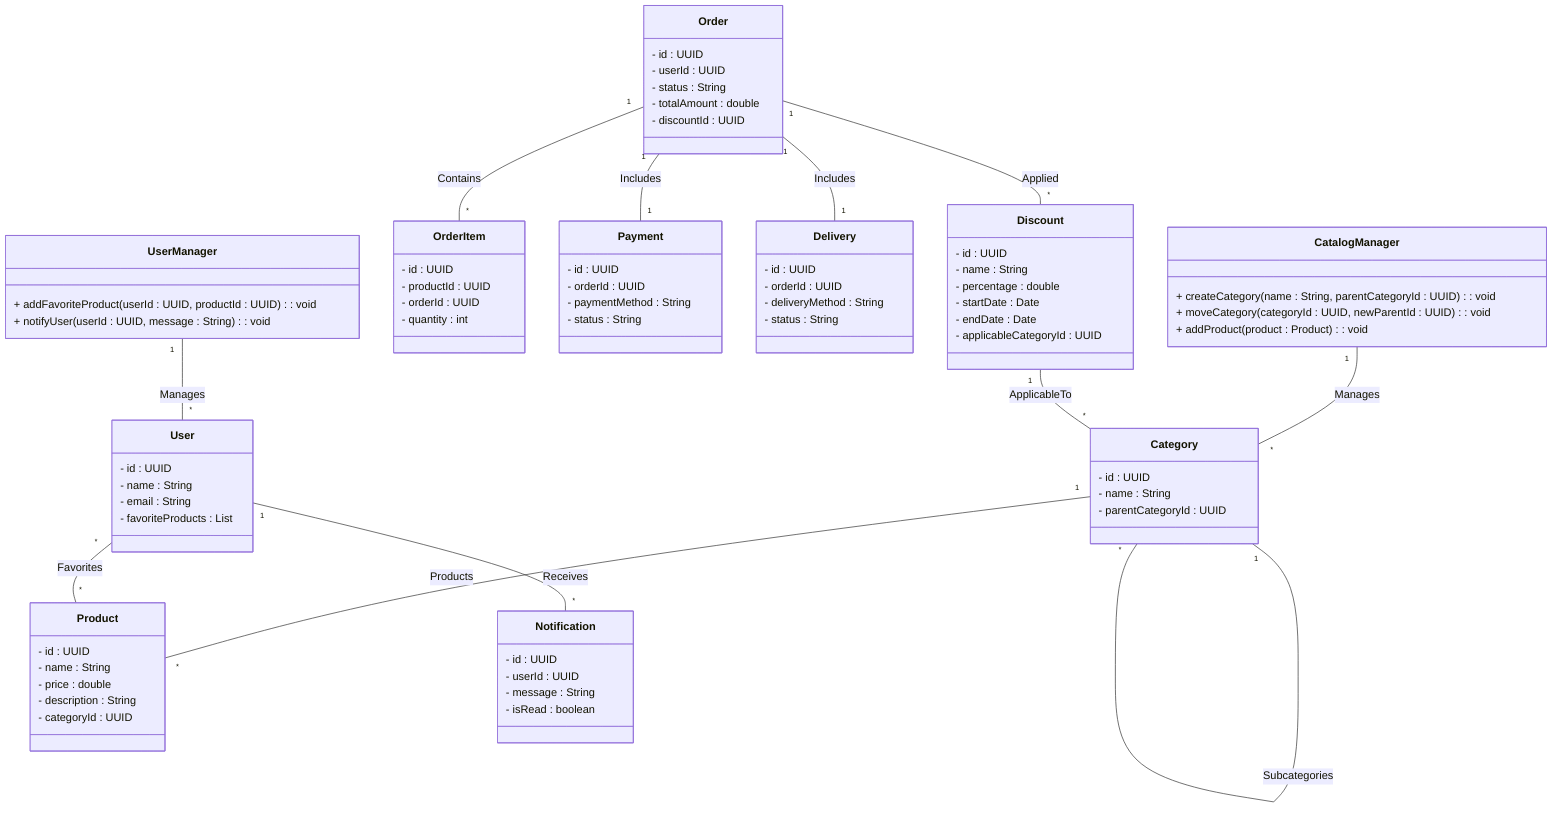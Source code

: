 classDiagram

%% Product Catalog Subsystem
class Product {
    - id : UUID
    - name : String
    - price : double
    - description : String
    - categoryId : UUID
}

class Category {
    - id : UUID
    - name : String
    - parentCategoryId : UUID
}

class CatalogManager {
    + createCategory(name : String, parentCategoryId : UUID) : void
    + moveCategory(categoryId : UUID, newParentId : UUID) : void
    + addProduct(product : Product) : void
}

Category "1" -- "*" Category : Subcategories
Category "1" -- "*" Product : Products
CatalogManager "1" -- "*" Category : Manages

%% Order Subsystem
class Order {
    - id : UUID
    - userId : UUID
    - status : String
    - totalAmount : double
    - discountId : UUID
}

class OrderItem {
    - id : UUID
    - productId : UUID
    - orderId : UUID
    - quantity : int
}

class Payment {
    - id : UUID
    - orderId : UUID
    - paymentMethod : String
    - status : String
}

class Delivery {
    - id : UUID
    - orderId : UUID
    - deliveryMethod : String
    - status : String
}

class Discount {
    - id : UUID
    - name : String
    - percentage : double
    - startDate : Date
    - endDate : Date
    - applicableCategoryId : UUID
}

Order "1" -- "*" OrderItem : Contains
Order "1" -- "1" Payment : Includes
Order "1" -- "1" Delivery : Includes
Order "1" -- "*" Discount : Applied
Discount "1" -- "*" Category : ApplicableTo

%% User Profile Subsystem
class User {
    - id : UUID
    - name : String
    - email : String
    - favoriteProducts : List<Product>
}

class Notification {
    - id : UUID
    - userId : UUID
    - message : String
    - isRead : boolean
}

class UserManager {
    + addFavoriteProduct(userId : UUID, productId : UUID) : void
    + notifyUser(userId : UUID, message : String) : void
}

User "1" -- "*" Notification : Receives
UserManager "1" -- "*" User : Manages
User "*" -- "*" Product : Favorites